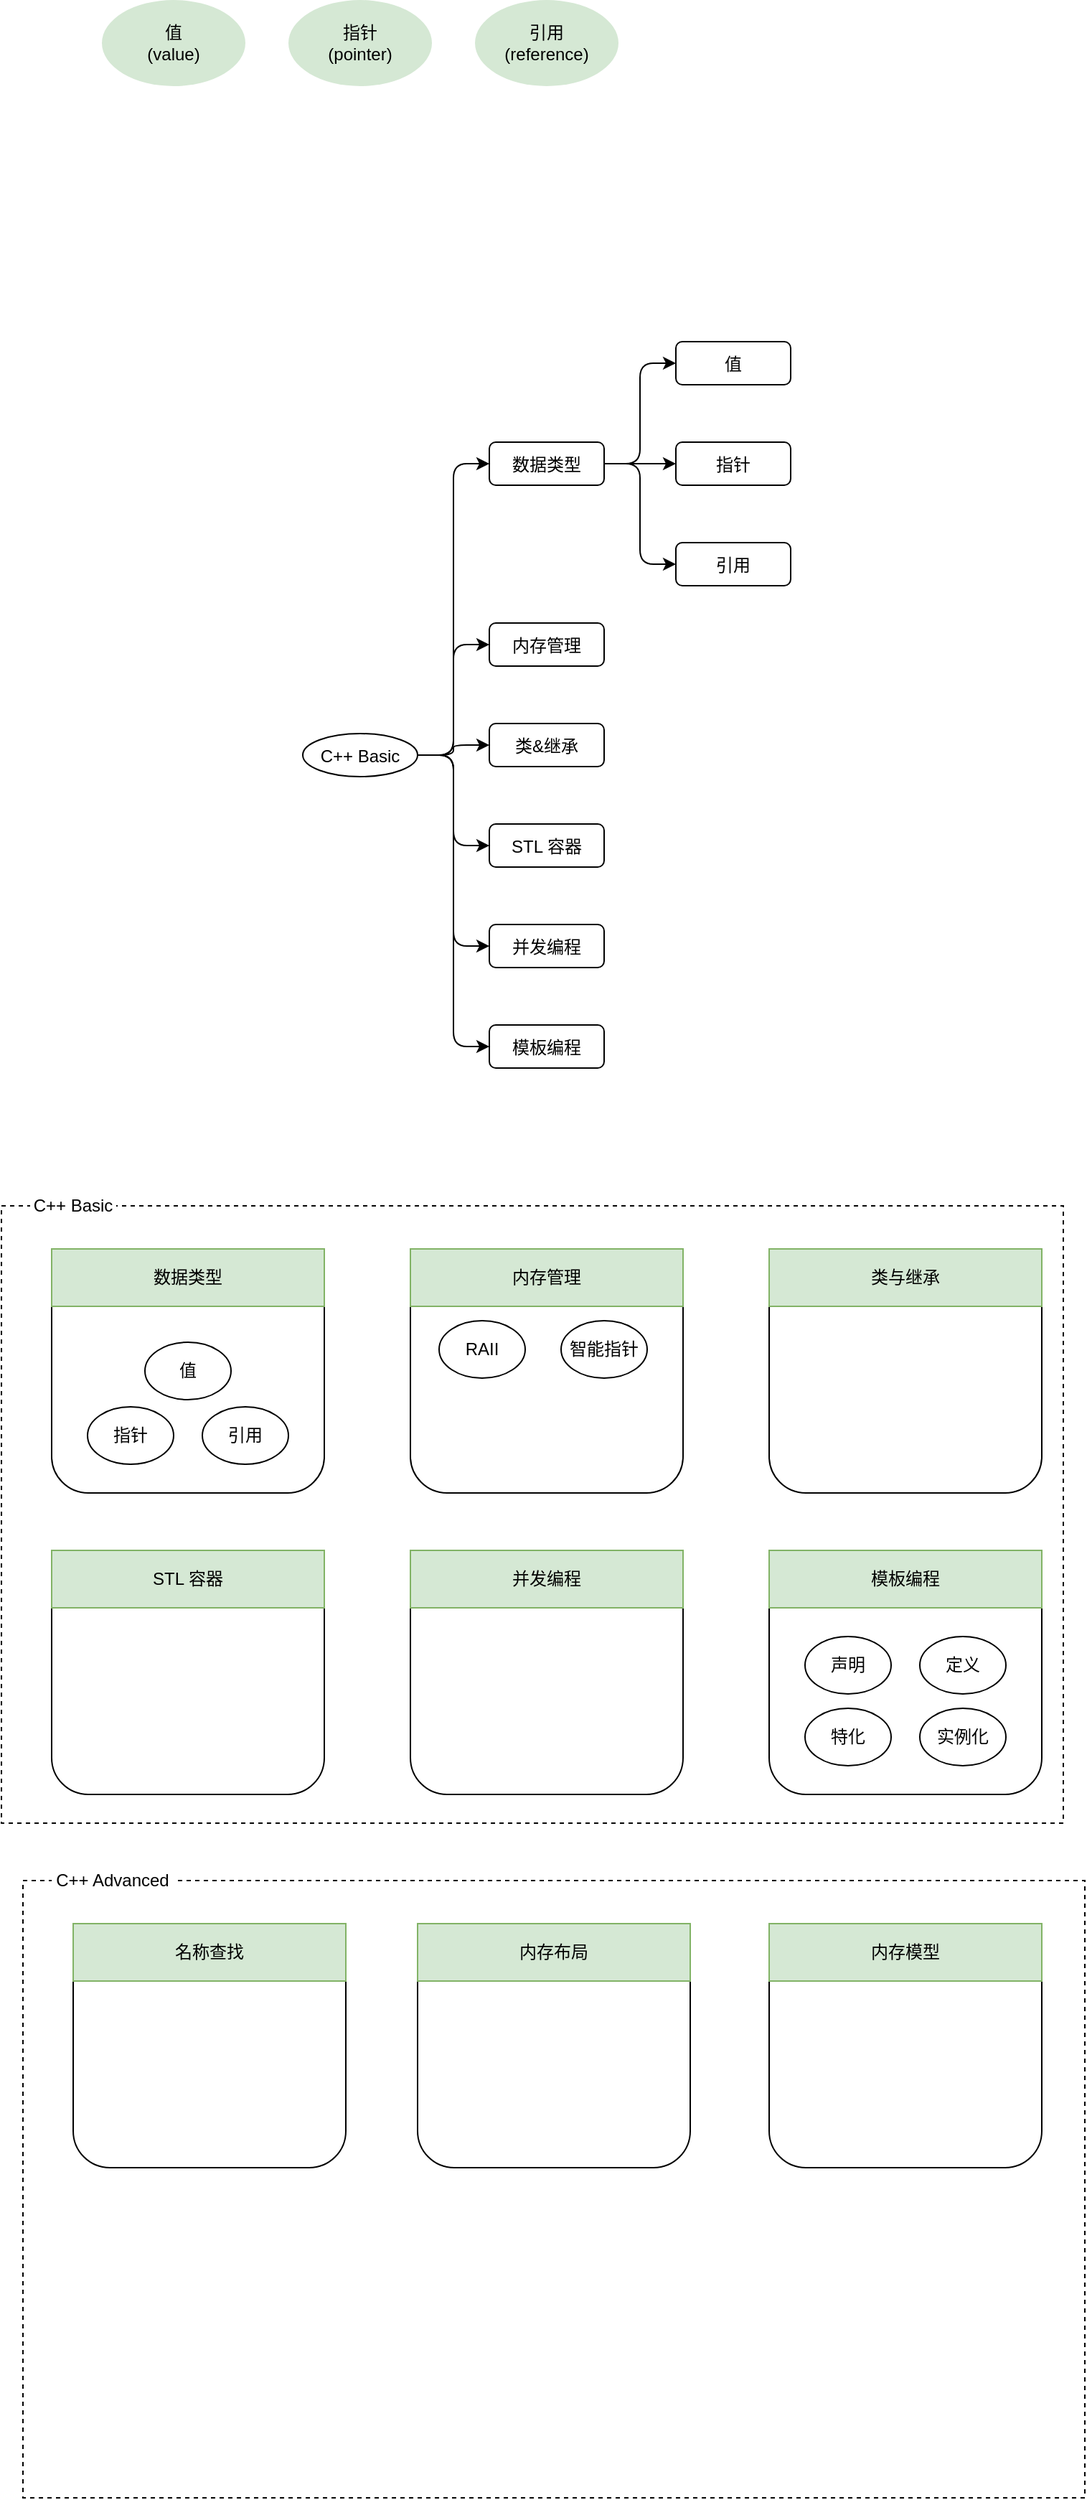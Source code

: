 <mxfile version="20.3.7" type="github">
  <diagram id="L3DYJd3ip9_Pa9qVwgF8" name="Page-1">
    <mxGraphModel dx="1298" dy="734" grid="1" gridSize="10" guides="1" tooltips="1" connect="1" arrows="1" fold="1" page="1" pageScale="1" pageWidth="850" pageHeight="1100" math="0" shadow="0">
      <root>
        <mxCell id="0" />
        <mxCell id="1" parent="0" />
        <mxCell id="D-1D-L4UW3rj7d5zvuvt-48" value="" style="rounded=0;whiteSpace=wrap;html=1;fillColor=none;dashed=1;" parent="1" vertex="1">
          <mxGeometry x="40" y="970" width="740" height="430" as="geometry" />
        </mxCell>
        <mxCell id="D-1D-L4UW3rj7d5zvuvt-1" value="C++ Basic" style="ellipse" parent="1" vertex="1">
          <mxGeometry x="250" y="641" width="80" height="30" as="geometry" />
        </mxCell>
        <mxCell id="D-1D-L4UW3rj7d5zvuvt-2" value="数据类型" style="rounded=1;" parent="1" vertex="1">
          <mxGeometry x="380" y="438" width="80" height="30" as="geometry" />
        </mxCell>
        <mxCell id="D-1D-L4UW3rj7d5zvuvt-3" value="" style="edgeStyle=elbowEdgeStyle;elbow=horizontal;" parent="1" source="D-1D-L4UW3rj7d5zvuvt-1" target="D-1D-L4UW3rj7d5zvuvt-2" edge="1">
          <mxGeometry relative="1" as="geometry" />
        </mxCell>
        <mxCell id="D-1D-L4UW3rj7d5zvuvt-4" value="值" style="rounded=1;" parent="1" vertex="1">
          <mxGeometry x="510" y="368" width="80" height="30" as="geometry" />
        </mxCell>
        <mxCell id="D-1D-L4UW3rj7d5zvuvt-5" value="" style="edgeStyle=elbowEdgeStyle;elbow=horizontal;" parent="1" source="D-1D-L4UW3rj7d5zvuvt-2" target="D-1D-L4UW3rj7d5zvuvt-4" edge="1">
          <mxGeometry relative="1" as="geometry" />
        </mxCell>
        <mxCell id="D-1D-L4UW3rj7d5zvuvt-6" value="指针" style="rounded=1;" parent="1" vertex="1">
          <mxGeometry x="510" y="438" width="80" height="30" as="geometry" />
        </mxCell>
        <mxCell id="D-1D-L4UW3rj7d5zvuvt-7" value="" style="edgeStyle=elbowEdgeStyle;elbow=horizontal;" parent="1" source="D-1D-L4UW3rj7d5zvuvt-2" target="D-1D-L4UW3rj7d5zvuvt-6" edge="1">
          <mxGeometry relative="1" as="geometry" />
        </mxCell>
        <mxCell id="D-1D-L4UW3rj7d5zvuvt-8" value="引用" style="rounded=1;" parent="1" vertex="1">
          <mxGeometry x="510" y="508" width="80" height="30" as="geometry" />
        </mxCell>
        <mxCell id="D-1D-L4UW3rj7d5zvuvt-9" value="" style="edgeStyle=elbowEdgeStyle;elbow=horizontal;" parent="1" source="D-1D-L4UW3rj7d5zvuvt-2" target="D-1D-L4UW3rj7d5zvuvt-8" edge="1">
          <mxGeometry relative="1" as="geometry" />
        </mxCell>
        <mxCell id="D-1D-L4UW3rj7d5zvuvt-10" value="内存管理" style="rounded=1;" parent="1" vertex="1">
          <mxGeometry x="380" y="564" width="80" height="30" as="geometry" />
        </mxCell>
        <mxCell id="D-1D-L4UW3rj7d5zvuvt-11" value="" style="edgeStyle=elbowEdgeStyle;elbow=horizontal;" parent="1" source="D-1D-L4UW3rj7d5zvuvt-1" target="D-1D-L4UW3rj7d5zvuvt-10" edge="1">
          <mxGeometry relative="1" as="geometry" />
        </mxCell>
        <mxCell id="D-1D-L4UW3rj7d5zvuvt-12" value="类&amp;继承" style="rounded=1;" parent="1" vertex="1">
          <mxGeometry x="380" y="634" width="80" height="30" as="geometry" />
        </mxCell>
        <mxCell id="D-1D-L4UW3rj7d5zvuvt-13" value="" style="edgeStyle=elbowEdgeStyle;elbow=horizontal;" parent="1" source="D-1D-L4UW3rj7d5zvuvt-1" target="D-1D-L4UW3rj7d5zvuvt-12" edge="1">
          <mxGeometry relative="1" as="geometry" />
        </mxCell>
        <mxCell id="D-1D-L4UW3rj7d5zvuvt-14" value="STL 容器" style="rounded=1;" parent="1" vertex="1">
          <mxGeometry x="380" y="704" width="80" height="30" as="geometry" />
        </mxCell>
        <mxCell id="D-1D-L4UW3rj7d5zvuvt-15" value="" style="edgeStyle=elbowEdgeStyle;elbow=horizontal;" parent="1" source="D-1D-L4UW3rj7d5zvuvt-1" target="D-1D-L4UW3rj7d5zvuvt-14" edge="1">
          <mxGeometry relative="1" as="geometry" />
        </mxCell>
        <mxCell id="D-1D-L4UW3rj7d5zvuvt-16" value="并发编程" style="rounded=1;" parent="1" vertex="1">
          <mxGeometry x="380" y="774" width="80" height="30" as="geometry" />
        </mxCell>
        <mxCell id="D-1D-L4UW3rj7d5zvuvt-17" value="" style="edgeStyle=elbowEdgeStyle;elbow=horizontal;" parent="1" source="D-1D-L4UW3rj7d5zvuvt-1" target="D-1D-L4UW3rj7d5zvuvt-16" edge="1">
          <mxGeometry relative="1" as="geometry" />
        </mxCell>
        <mxCell id="D-1D-L4UW3rj7d5zvuvt-18" value="模板编程" style="rounded=1;" parent="1" vertex="1">
          <mxGeometry x="380" y="844" width="80" height="30" as="geometry" />
        </mxCell>
        <mxCell id="D-1D-L4UW3rj7d5zvuvt-19" value="" style="edgeStyle=elbowEdgeStyle;elbow=horizontal;" parent="1" source="D-1D-L4UW3rj7d5zvuvt-1" target="D-1D-L4UW3rj7d5zvuvt-18" edge="1">
          <mxGeometry relative="1" as="geometry" />
        </mxCell>
        <mxCell id="D-1D-L4UW3rj7d5zvuvt-20" value="" style="rounded=1;whiteSpace=wrap;html=1;" parent="1" vertex="1">
          <mxGeometry x="75" y="1000" width="190" height="170" as="geometry" />
        </mxCell>
        <mxCell id="D-1D-L4UW3rj7d5zvuvt-21" value="数据类型" style="rounded=0;whiteSpace=wrap;html=1;fillColor=#d5e8d4;strokeColor=#82b366;" parent="1" vertex="1">
          <mxGeometry x="75" y="1000" width="190" height="40" as="geometry" />
        </mxCell>
        <mxCell id="D-1D-L4UW3rj7d5zvuvt-23" value="值" style="ellipse;whiteSpace=wrap;html=1;" parent="1" vertex="1">
          <mxGeometry x="140" y="1065" width="60" height="40" as="geometry" />
        </mxCell>
        <mxCell id="D-1D-L4UW3rj7d5zvuvt-24" value="指针" style="ellipse;whiteSpace=wrap;html=1;" parent="1" vertex="1">
          <mxGeometry x="100" y="1110" width="60" height="40" as="geometry" />
        </mxCell>
        <mxCell id="D-1D-L4UW3rj7d5zvuvt-25" value="引用" style="ellipse;whiteSpace=wrap;html=1;" parent="1" vertex="1">
          <mxGeometry x="180" y="1110" width="60" height="40" as="geometry" />
        </mxCell>
        <mxCell id="D-1D-L4UW3rj7d5zvuvt-26" value="" style="rounded=1;whiteSpace=wrap;html=1;" parent="1" vertex="1">
          <mxGeometry x="325" y="1000" width="190" height="170" as="geometry" />
        </mxCell>
        <mxCell id="D-1D-L4UW3rj7d5zvuvt-27" value="内存管理" style="rounded=0;whiteSpace=wrap;html=1;fillColor=#d5e8d4;strokeColor=#82b366;" parent="1" vertex="1">
          <mxGeometry x="325" y="1000" width="190" height="40" as="geometry" />
        </mxCell>
        <mxCell id="D-1D-L4UW3rj7d5zvuvt-31" value="RAII" style="ellipse;whiteSpace=wrap;html=1;" parent="1" vertex="1">
          <mxGeometry x="345" y="1050" width="60" height="40" as="geometry" />
        </mxCell>
        <mxCell id="D-1D-L4UW3rj7d5zvuvt-32" value="智能指针" style="ellipse;whiteSpace=wrap;html=1;" parent="1" vertex="1">
          <mxGeometry x="430" y="1050" width="60" height="40" as="geometry" />
        </mxCell>
        <mxCell id="D-1D-L4UW3rj7d5zvuvt-33" value="" style="rounded=1;whiteSpace=wrap;html=1;" parent="1" vertex="1">
          <mxGeometry x="575" y="1000" width="190" height="170" as="geometry" />
        </mxCell>
        <mxCell id="D-1D-L4UW3rj7d5zvuvt-34" value="类与继承" style="rounded=0;whiteSpace=wrap;html=1;fillColor=#d5e8d4;strokeColor=#82b366;" parent="1" vertex="1">
          <mxGeometry x="575" y="1000" width="190" height="40" as="geometry" />
        </mxCell>
        <mxCell id="D-1D-L4UW3rj7d5zvuvt-37" value="" style="rounded=1;whiteSpace=wrap;html=1;" parent="1" vertex="1">
          <mxGeometry x="75" y="1210" width="190" height="170" as="geometry" />
        </mxCell>
        <mxCell id="D-1D-L4UW3rj7d5zvuvt-38" value="STL 容器" style="rounded=0;whiteSpace=wrap;html=1;fillColor=#d5e8d4;strokeColor=#82b366;" parent="1" vertex="1">
          <mxGeometry x="75" y="1210" width="190" height="40" as="geometry" />
        </mxCell>
        <mxCell id="D-1D-L4UW3rj7d5zvuvt-42" value="" style="rounded=1;whiteSpace=wrap;html=1;" parent="1" vertex="1">
          <mxGeometry x="325" y="1210" width="190" height="170" as="geometry" />
        </mxCell>
        <mxCell id="D-1D-L4UW3rj7d5zvuvt-43" value="并发编程" style="rounded=0;whiteSpace=wrap;html=1;fillColor=#d5e8d4;strokeColor=#82b366;" parent="1" vertex="1">
          <mxGeometry x="325" y="1210" width="190" height="40" as="geometry" />
        </mxCell>
        <mxCell id="D-1D-L4UW3rj7d5zvuvt-46" value="" style="rounded=1;whiteSpace=wrap;html=1;" parent="1" vertex="1">
          <mxGeometry x="575" y="1210" width="190" height="170" as="geometry" />
        </mxCell>
        <mxCell id="D-1D-L4UW3rj7d5zvuvt-47" value="模板编程" style="rounded=0;whiteSpace=wrap;html=1;fillColor=#d5e8d4;strokeColor=#82b366;" parent="1" vertex="1">
          <mxGeometry x="575" y="1210" width="190" height="40" as="geometry" />
        </mxCell>
        <mxCell id="D-1D-L4UW3rj7d5zvuvt-49" value="C++ Basic" style="text;html=1;strokeColor=none;fillColor=default;align=center;verticalAlign=middle;whiteSpace=wrap;rounded=0;dashed=1;" parent="1" vertex="1">
          <mxGeometry x="60" y="960" width="60" height="20" as="geometry" />
        </mxCell>
        <mxCell id="D-1D-L4UW3rj7d5zvuvt-50" value="声明" style="ellipse;whiteSpace=wrap;html=1;" parent="1" vertex="1">
          <mxGeometry x="600" y="1270" width="60" height="40" as="geometry" />
        </mxCell>
        <mxCell id="D-1D-L4UW3rj7d5zvuvt-51" value="定义" style="ellipse;whiteSpace=wrap;html=1;" parent="1" vertex="1">
          <mxGeometry x="680" y="1270" width="60" height="40" as="geometry" />
        </mxCell>
        <mxCell id="D-1D-L4UW3rj7d5zvuvt-52" value="特化" style="ellipse;whiteSpace=wrap;html=1;" parent="1" vertex="1">
          <mxGeometry x="600" y="1320" width="60" height="40" as="geometry" />
        </mxCell>
        <mxCell id="D-1D-L4UW3rj7d5zvuvt-53" value="实例化" style="ellipse;whiteSpace=wrap;html=1;" parent="1" vertex="1">
          <mxGeometry x="680" y="1320" width="60" height="40" as="geometry" />
        </mxCell>
        <mxCell id="tkb0eZsMlAo2WpOlYzch-1" value="" style="rounded=0;whiteSpace=wrap;html=1;fillColor=none;dashed=1;" parent="1" vertex="1">
          <mxGeometry x="55" y="1440" width="740" height="430" as="geometry" />
        </mxCell>
        <mxCell id="tkb0eZsMlAo2WpOlYzch-2" value="" style="rounded=1;whiteSpace=wrap;html=1;" parent="1" vertex="1">
          <mxGeometry x="90" y="1470" width="190" height="170" as="geometry" />
        </mxCell>
        <mxCell id="tkb0eZsMlAo2WpOlYzch-3" value="名称查找" style="rounded=0;whiteSpace=wrap;html=1;fillColor=#d5e8d4;strokeColor=#82b366;" parent="1" vertex="1">
          <mxGeometry x="90" y="1470" width="190" height="40" as="geometry" />
        </mxCell>
        <mxCell id="tkb0eZsMlAo2WpOlYzch-19" value="C++ Advanced" style="text;html=1;strokeColor=none;fillColor=default;align=center;verticalAlign=middle;whiteSpace=wrap;rounded=0;dashed=1;" parent="1" vertex="1">
          <mxGeometry x="75" y="1430" width="85" height="20" as="geometry" />
        </mxCell>
        <mxCell id="UsrpdZ0R41oK7m11sxxm-1" value="值&lt;br&gt;(value)" style="ellipse;whiteSpace=wrap;html=1;fillColor=#d5e8d4;strokeColor=none;" parent="1" vertex="1">
          <mxGeometry x="110" y="130" width="100" height="60" as="geometry" />
        </mxCell>
        <mxCell id="UsrpdZ0R41oK7m11sxxm-2" value="指针&lt;br&gt;(pointer)" style="ellipse;whiteSpace=wrap;html=1;fillColor=#d5e8d4;strokeColor=none;" parent="1" vertex="1">
          <mxGeometry x="240" y="130" width="100" height="60" as="geometry" />
        </mxCell>
        <mxCell id="UsrpdZ0R41oK7m11sxxm-3" value="引用&lt;br&gt;(reference)" style="ellipse;whiteSpace=wrap;html=1;fillColor=#d5e8d4;strokeColor=none;" parent="1" vertex="1">
          <mxGeometry x="370" y="130" width="100" height="60" as="geometry" />
        </mxCell>
        <mxCell id="YWLk7X-9cXMXUFzbq7gm-1" value="" style="rounded=1;whiteSpace=wrap;html=1;" vertex="1" parent="1">
          <mxGeometry x="330" y="1470" width="190" height="170" as="geometry" />
        </mxCell>
        <mxCell id="YWLk7X-9cXMXUFzbq7gm-2" value="内存布局" style="rounded=0;whiteSpace=wrap;html=1;fillColor=#d5e8d4;strokeColor=#82b366;" vertex="1" parent="1">
          <mxGeometry x="330" y="1470" width="190" height="40" as="geometry" />
        </mxCell>
        <mxCell id="YWLk7X-9cXMXUFzbq7gm-3" value="" style="rounded=1;whiteSpace=wrap;html=1;" vertex="1" parent="1">
          <mxGeometry x="575" y="1470" width="190" height="170" as="geometry" />
        </mxCell>
        <mxCell id="YWLk7X-9cXMXUFzbq7gm-4" value="内存模型" style="rounded=0;whiteSpace=wrap;html=1;fillColor=#d5e8d4;strokeColor=#82b366;" vertex="1" parent="1">
          <mxGeometry x="575" y="1470" width="190" height="40" as="geometry" />
        </mxCell>
      </root>
    </mxGraphModel>
  </diagram>
</mxfile>
